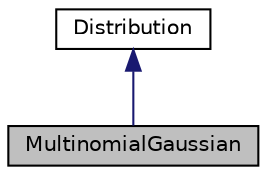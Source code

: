 digraph "MultinomialGaussian"
{
  edge [fontname="Helvetica",fontsize="10",labelfontname="Helvetica",labelfontsize="10"];
  node [fontname="Helvetica",fontsize="10",shape=record];
  Node1 [label="MultinomialGaussian",height=0.2,width=0.4,color="black", fillcolor="grey75", style="filled", fontcolor="black"];
  Node2 -> Node1 [dir="back",color="midnightblue",fontsize="10",style="solid",fontname="Helvetica"];
  Node2 [label="Distribution",height=0.2,width=0.4,color="black", fillcolor="white", style="filled",URL="$class_distribution.html",tooltip="Probability distribution. "];
}
